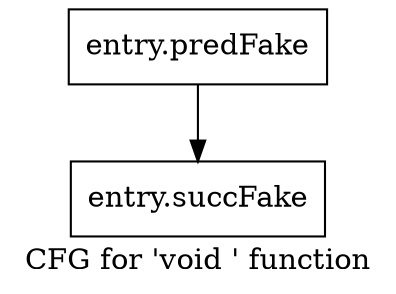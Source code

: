 digraph "CFG for 'void ' function" {
	label="CFG for 'void ' function";

	Node0x553f0c0 [shape=record,filename="",linenumber="",label="{entry.predFake}"];
	Node0x553f0c0 -> Node0x59058b0[ callList="" memoryops="" filename="/tools/Xilinx/Vitis_HLS/2023.1/tps/lnx64/gcc-8.3.0/lib/gcc/x86_64-pc-linux-gnu/8.3.0/../../../../include/c++/8.3.0/bits/move.h" execusionnum="1"];
	Node0x59058b0 [shape=record,filename="/tools/Xilinx/Vitis_HLS/2023.1/tps/lnx64/gcc-8.3.0/lib/gcc/x86_64-pc-linux-gnu/8.3.0/../../../../include/c++/8.3.0/bits/move.h",linenumber="75",label="{entry.succFake}"];
}
